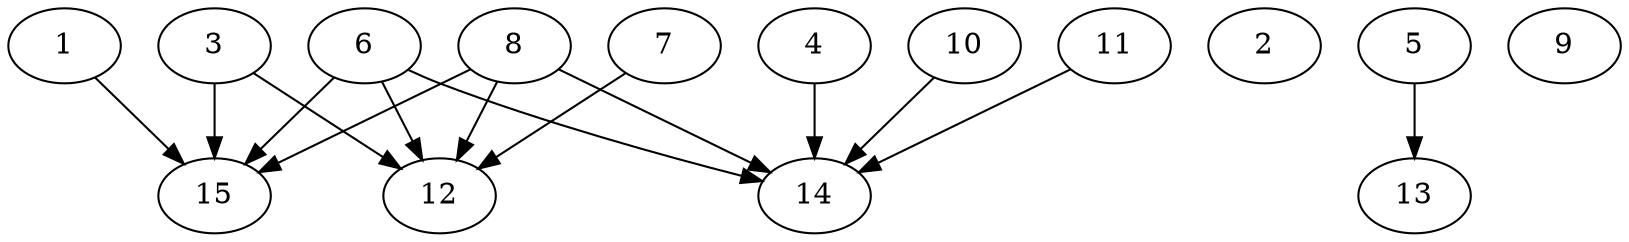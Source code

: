 // DAG automatically generated by daggen at Thu Oct  3 13:59:27 2019
// ./daggen --dot -n 15 --ccr 0.5 --fat 0.9 --regular 0.7 --density 0.7 --mindata 5242880 --maxdata 52428800 
digraph G {
  1 [size="94722048", alpha="0.15", expect_size="47361024"] 
  1 -> 15 [size ="47361024"]
  2 [size="33859584", alpha="0.07", expect_size="16929792"] 
  3 [size="27801600", alpha="0.16", expect_size="13900800"] 
  3 -> 12 [size ="13900800"]
  3 -> 15 [size ="13900800"]
  4 [size="99508224", alpha="0.11", expect_size="49754112"] 
  4 -> 14 [size ="49754112"]
  5 [size="37914624", alpha="0.03", expect_size="18957312"] 
  5 -> 13 [size ="18957312"]
  6 [size="59459584", alpha="0.15", expect_size="29729792"] 
  6 -> 12 [size ="29729792"]
  6 -> 14 [size ="29729792"]
  6 -> 15 [size ="29729792"]
  7 [size="76009472", alpha="0.12", expect_size="38004736"] 
  7 -> 12 [size ="38004736"]
  8 [size="51079168", alpha="0.03", expect_size="25539584"] 
  8 -> 12 [size ="25539584"]
  8 -> 14 [size ="25539584"]
  8 -> 15 [size ="25539584"]
  9 [size="21379072", alpha="0.17", expect_size="10689536"] 
  10 [size="80267264", alpha="0.09", expect_size="40133632"] 
  10 -> 14 [size ="40133632"]
  11 [size="28248064", alpha="0.09", expect_size="14124032"] 
  11 -> 14 [size ="14124032"]
  12 [size="96903168", alpha="0.07", expect_size="48451584"] 
  13 [size="35733504", alpha="0.06", expect_size="17866752"] 
  14 [size="15278080", alpha="0.17", expect_size="7639040"] 
  15 [size="65941504", alpha="0.01", expect_size="32970752"] 
}
